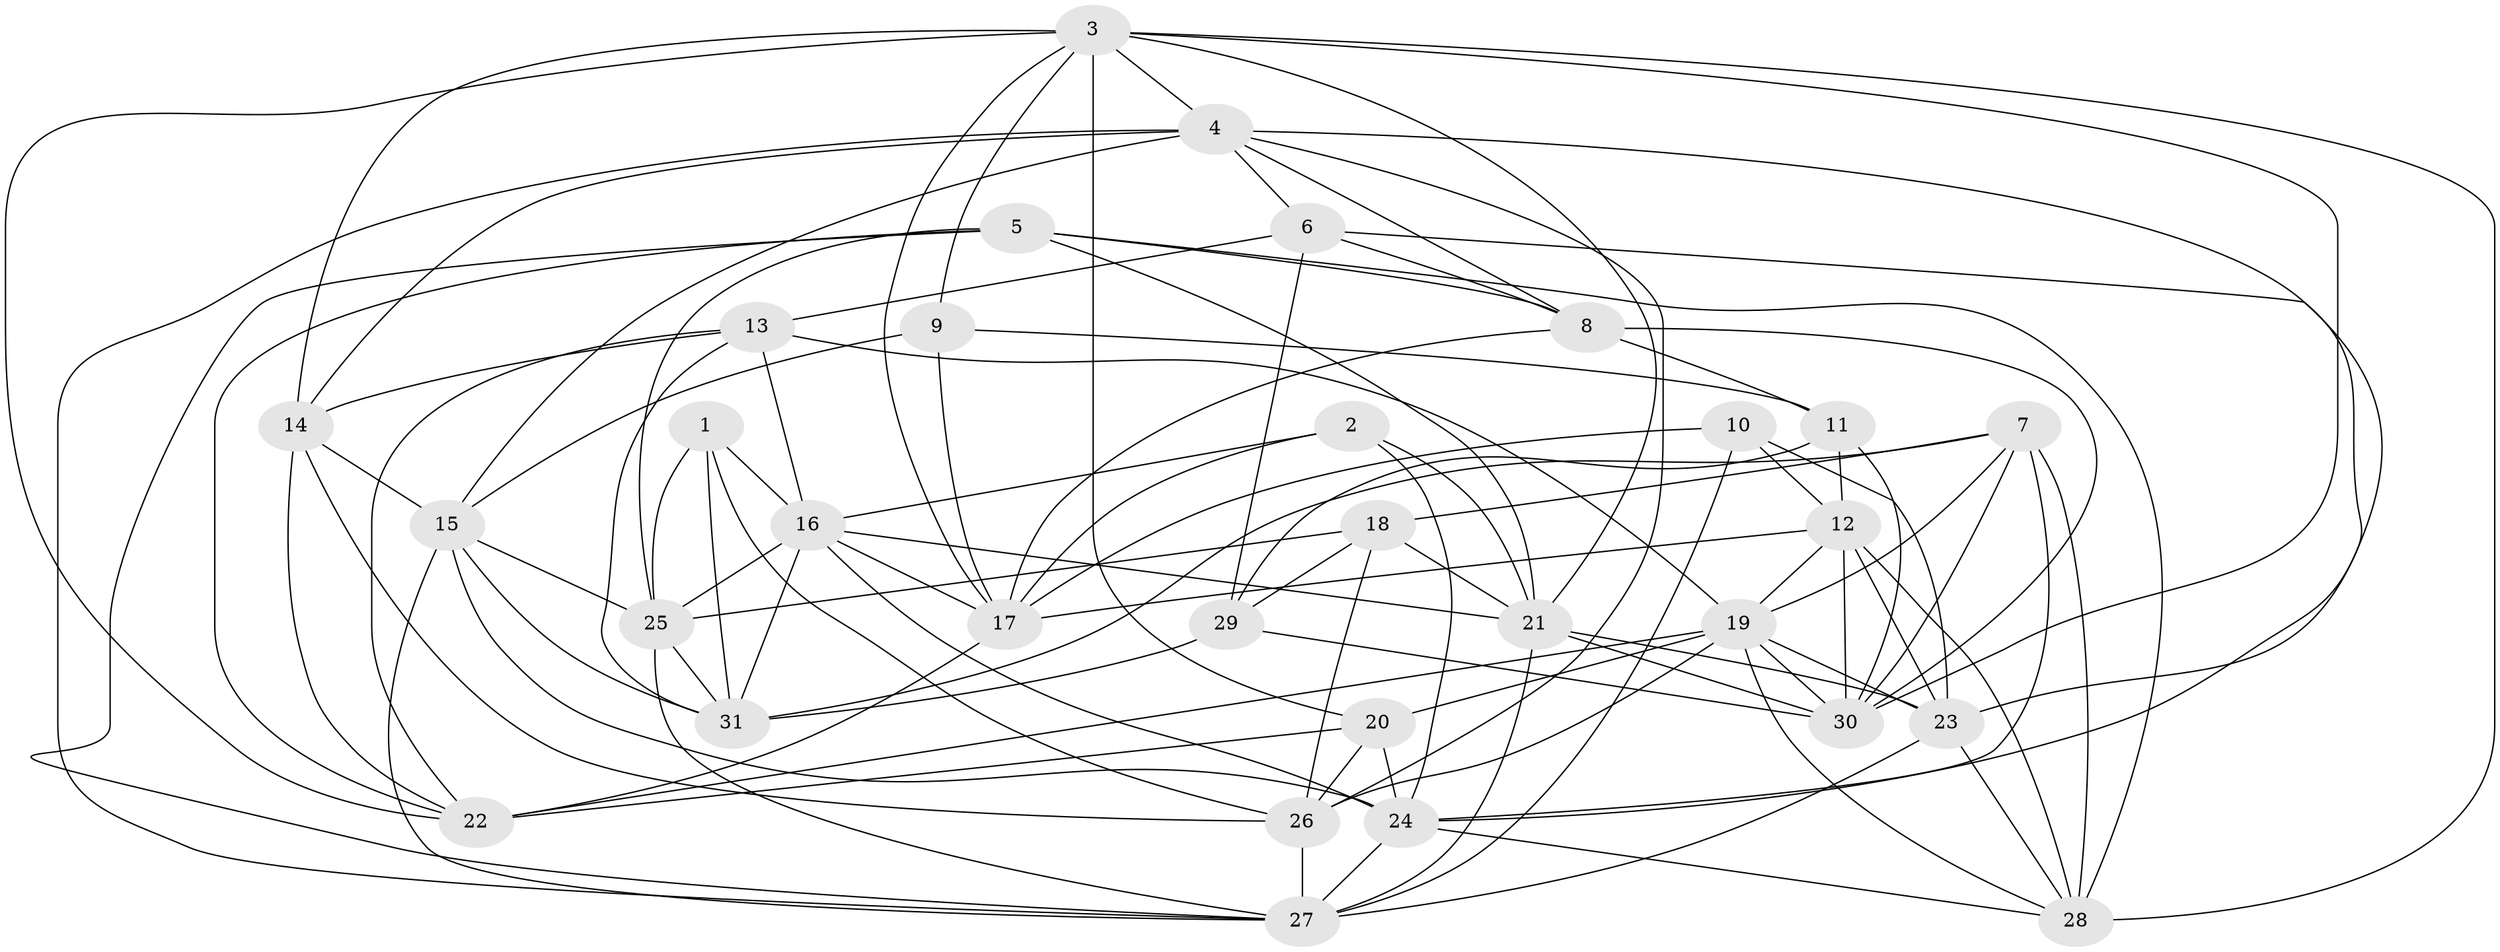 // original degree distribution, {4: 1.0}
// Generated by graph-tools (version 1.1) at 2025/38/03/04/25 23:38:09]
// undirected, 31 vertices, 101 edges
graph export_dot {
  node [color=gray90,style=filled];
  1;
  2;
  3;
  4;
  5;
  6;
  7;
  8;
  9;
  10;
  11;
  12;
  13;
  14;
  15;
  16;
  17;
  18;
  19;
  20;
  21;
  22;
  23;
  24;
  25;
  26;
  27;
  28;
  29;
  30;
  31;
  1 -- 16 [weight=1.0];
  1 -- 25 [weight=1.0];
  1 -- 26 [weight=1.0];
  1 -- 31 [weight=1.0];
  2 -- 16 [weight=1.0];
  2 -- 17 [weight=1.0];
  2 -- 21 [weight=1.0];
  2 -- 24 [weight=1.0];
  3 -- 4 [weight=1.0];
  3 -- 9 [weight=1.0];
  3 -- 14 [weight=1.0];
  3 -- 17 [weight=1.0];
  3 -- 20 [weight=2.0];
  3 -- 21 [weight=1.0];
  3 -- 22 [weight=1.0];
  3 -- 28 [weight=1.0];
  3 -- 30 [weight=1.0];
  4 -- 6 [weight=1.0];
  4 -- 8 [weight=1.0];
  4 -- 14 [weight=1.0];
  4 -- 15 [weight=1.0];
  4 -- 23 [weight=1.0];
  4 -- 26 [weight=1.0];
  4 -- 27 [weight=1.0];
  5 -- 8 [weight=1.0];
  5 -- 21 [weight=1.0];
  5 -- 22 [weight=1.0];
  5 -- 25 [weight=1.0];
  5 -- 27 [weight=1.0];
  5 -- 28 [weight=1.0];
  6 -- 8 [weight=2.0];
  6 -- 13 [weight=1.0];
  6 -- 24 [weight=1.0];
  6 -- 29 [weight=1.0];
  7 -- 18 [weight=1.0];
  7 -- 19 [weight=1.0];
  7 -- 24 [weight=1.0];
  7 -- 28 [weight=1.0];
  7 -- 30 [weight=1.0];
  7 -- 31 [weight=1.0];
  8 -- 11 [weight=2.0];
  8 -- 17 [weight=1.0];
  8 -- 30 [weight=1.0];
  9 -- 11 [weight=2.0];
  9 -- 15 [weight=2.0];
  9 -- 17 [weight=1.0];
  10 -- 12 [weight=2.0];
  10 -- 17 [weight=3.0];
  10 -- 23 [weight=2.0];
  10 -- 27 [weight=1.0];
  11 -- 12 [weight=2.0];
  11 -- 29 [weight=1.0];
  11 -- 30 [weight=1.0];
  12 -- 17 [weight=1.0];
  12 -- 19 [weight=1.0];
  12 -- 23 [weight=1.0];
  12 -- 28 [weight=2.0];
  12 -- 30 [weight=1.0];
  13 -- 14 [weight=1.0];
  13 -- 16 [weight=1.0];
  13 -- 19 [weight=1.0];
  13 -- 22 [weight=1.0];
  13 -- 31 [weight=1.0];
  14 -- 15 [weight=1.0];
  14 -- 22 [weight=1.0];
  14 -- 26 [weight=1.0];
  15 -- 24 [weight=1.0];
  15 -- 25 [weight=1.0];
  15 -- 27 [weight=1.0];
  15 -- 31 [weight=3.0];
  16 -- 17 [weight=1.0];
  16 -- 21 [weight=1.0];
  16 -- 24 [weight=1.0];
  16 -- 25 [weight=1.0];
  16 -- 31 [weight=1.0];
  17 -- 22 [weight=1.0];
  18 -- 21 [weight=1.0];
  18 -- 25 [weight=2.0];
  18 -- 26 [weight=3.0];
  18 -- 29 [weight=1.0];
  19 -- 20 [weight=1.0];
  19 -- 22 [weight=2.0];
  19 -- 23 [weight=1.0];
  19 -- 26 [weight=1.0];
  19 -- 28 [weight=1.0];
  19 -- 30 [weight=1.0];
  20 -- 22 [weight=1.0];
  20 -- 24 [weight=3.0];
  20 -- 26 [weight=1.0];
  21 -- 23 [weight=1.0];
  21 -- 27 [weight=1.0];
  21 -- 30 [weight=1.0];
  23 -- 27 [weight=1.0];
  23 -- 28 [weight=1.0];
  24 -- 27 [weight=1.0];
  24 -- 28 [weight=1.0];
  25 -- 27 [weight=1.0];
  25 -- 31 [weight=1.0];
  26 -- 27 [weight=2.0];
  29 -- 30 [weight=1.0];
  29 -- 31 [weight=2.0];
}
